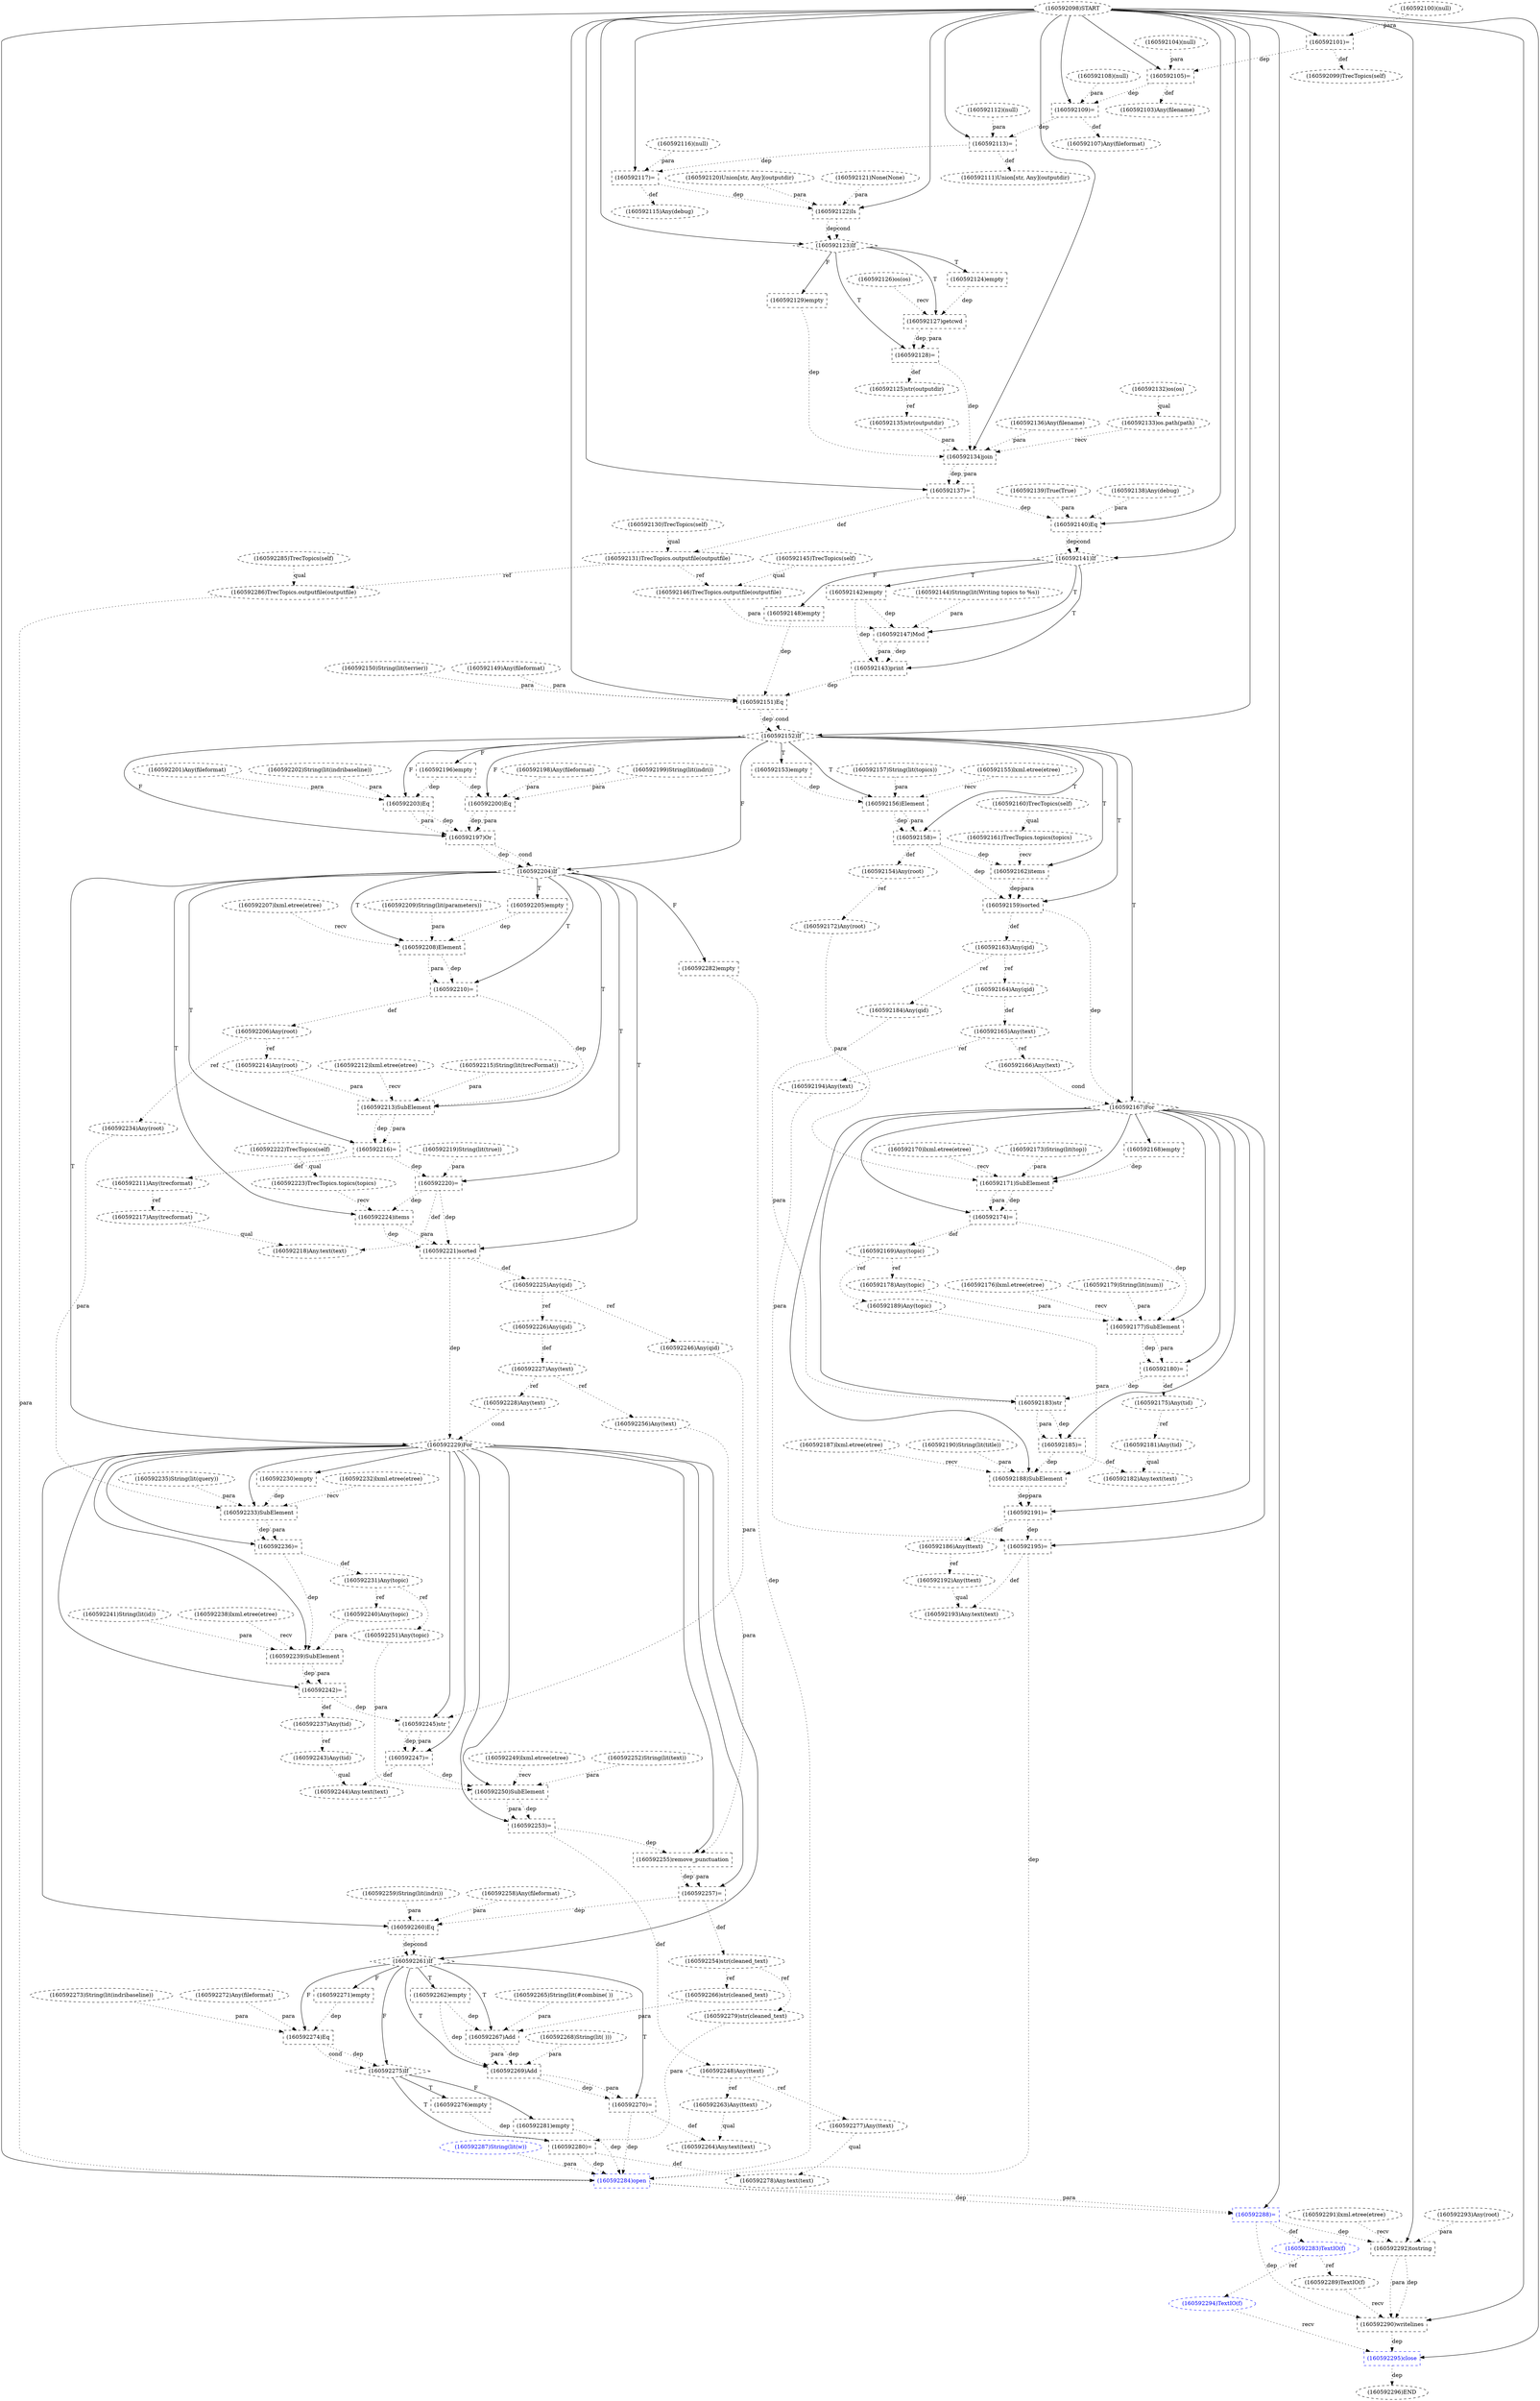 digraph G {
1 [label="(160592203)Eq" shape=box style=dashed]
2 [label="(160592268)String(lit( )))" shape=ellipse style=dashed]
3 [label="(160592256)Any(text)" shape=ellipse style=dashed]
4 [label="(160592120)Union[str, Any](outputdir)" shape=ellipse style=dashed]
5 [label="(160592221)sorted" shape=box style=dashed]
6 [label="(160592174)=" shape=box style=dashed]
7 [label="(160592237)Any(tid)" shape=ellipse style=dashed]
8 [label="(160592191)=" shape=box style=dashed]
9 [label="(160592254)str(cleaned_text)" shape=ellipse style=dashed]
10 [label="(160592163)Any(qid)" shape=ellipse style=dashed]
11 [label="(160592200)Eq" shape=box style=dashed]
12 [label="(160592125)str(outputdir)" shape=ellipse style=dashed]
13 [label="(160592284)open" shape=box style=dashed color=blue fontcolor=blue]
14 [label="(160592207)lxml.etree(etree)" shape=ellipse style=dashed]
15 [label="(160592144)String(lit(Writing topics to %s))" shape=ellipse style=dashed]
16 [label="(160592130)TrecTopics(self)" shape=ellipse style=dashed]
17 [label="(160592140)Eq" shape=box style=dashed]
18 [label="(160592178)Any(topic)" shape=ellipse style=dashed]
19 [label="(160592232)lxml.etree(etree)" shape=ellipse style=dashed]
20 [label="(160592128)=" shape=box style=dashed]
21 [label="(160592274)Eq" shape=box style=dashed]
22 [label="(160592150)String(lit(terrier))" shape=ellipse style=dashed]
23 [label="(160592270)=" shape=box style=dashed]
24 [label="(160592206)Any(root)" shape=ellipse style=dashed]
25 [label="(160592188)SubElement" shape=box style=dashed]
26 [label="(160592131)TrecTopics.outputfile(outputfile)" shape=ellipse style=dashed]
27 [label="(160592249)lxml.etree(etree)" shape=ellipse style=dashed]
28 [label="(160592220)=" shape=box style=dashed]
29 [label="(160592162)items" shape=box style=dashed]
30 [label="(160592235)String(lit(query))" shape=ellipse style=dashed]
31 [label="(160592271)empty" shape=box style=dashed]
32 [label="(160592108)(null)" shape=ellipse style=dashed]
33 [label="(160592098)START" style=dashed]
34 [label="(160592227)Any(text)" shape=ellipse style=dashed]
35 [label="(160592291)lxml.etree(etree)" shape=ellipse style=dashed]
36 [label="(160592161)TrecTopics.topics(topics)" shape=ellipse style=dashed]
37 [label="(160592266)str(cleaned_text)" shape=ellipse style=dashed]
38 [label="(160592273)String(lit(indribaseline))" shape=ellipse style=dashed]
39 [label="(160592208)Element" shape=box style=dashed]
40 [label="(160592290)writelines" shape=box style=dashed]
41 [label="(160592171)SubElement" shape=box style=dashed]
42 [label="(160592107)Any(fileformat)" shape=ellipse style=dashed]
43 [label="(160592287)String(lit(w))" shape=ellipse style=dashed color=blue fontcolor=blue]
44 [label="(160592234)Any(root)" shape=ellipse style=dashed]
45 [label="(160592104)(null)" shape=ellipse style=dashed]
46 [label="(160592156)Element" shape=box style=dashed]
47 [label="(160592122)Is" shape=box style=dashed]
48 [label="(160592296)END" style=dashed]
49 [label="(160592197)Or" shape=box style=dashed]
50 [label="(160592181)Any(tid)" shape=ellipse style=dashed]
51 [label="(160592253)=" shape=box style=dashed]
52 [label="(160592167)For" shape=diamond style=dashed]
53 [label="(160592276)empty" shape=box style=dashed]
54 [label="(160592184)Any(qid)" shape=ellipse style=dashed]
55 [label="(160592286)TrecTopics.outputfile(outputfile)" shape=ellipse style=dashed]
56 [label="(160592152)If" shape=diamond style=dashed]
57 [label="(160592216)=" shape=box style=dashed]
58 [label="(160592236)=" shape=box style=dashed]
59 [label="(160592173)String(lit(top))" shape=ellipse style=dashed]
60 [label="(160592230)empty" shape=box style=dashed]
61 [label="(160592151)Eq" shape=box style=dashed]
62 [label="(160592282)empty" shape=box style=dashed]
63 [label="(160592158)=" shape=box style=dashed]
64 [label="(160592269)Add" shape=box style=dashed]
65 [label="(160592195)=" shape=box style=dashed]
66 [label="(160592288)=" shape=box style=dashed color=blue fontcolor=blue]
67 [label="(160592262)empty" shape=box style=dashed]
68 [label="(160592101)=" shape=box style=dashed]
69 [label="(160592168)empty" shape=box style=dashed]
70 [label="(160592115)Any(debug)" shape=ellipse style=dashed]
71 [label="(160592179)String(lit(num))" shape=ellipse style=dashed]
72 [label="(160592165)Any(text)" shape=ellipse style=dashed]
73 [label="(160592217)Any(trecformat)" shape=ellipse style=dashed]
74 [label="(160592259)String(lit(indri))" shape=ellipse style=dashed]
75 [label="(160592205)empty" shape=box style=dashed]
76 [label="(160592241)String(lit(id))" shape=ellipse style=dashed]
77 [label="(160592252)String(lit(text))" shape=ellipse style=dashed]
78 [label="(160592117)=" shape=box style=dashed]
79 [label="(160592127)getcwd" shape=box style=dashed]
80 [label="(160592242)=" shape=box style=dashed]
81 [label="(160592129)empty" shape=box style=dashed]
82 [label="(160592204)If" shape=diamond style=dashed]
83 [label="(160592121)None(None)" shape=ellipse style=dashed]
84 [label="(160592222)TrecTopics(self)" shape=ellipse style=dashed]
85 [label="(160592196)empty" shape=box style=dashed]
86 [label="(160592281)empty" shape=box style=dashed]
87 [label="(160592278)Any.text(text)" shape=ellipse style=dashed]
88 [label="(160592275)If" shape=diamond style=dashed]
89 [label="(160592223)TrecTopics.topics(topics)" shape=ellipse style=dashed]
90 [label="(160592139)True(True)" shape=ellipse style=dashed]
91 [label="(160592193)Any.text(text)" shape=ellipse style=dashed]
92 [label="(160592239)SubElement" shape=box style=dashed]
93 [label="(160592135)str(outputdir)" shape=ellipse style=dashed]
94 [label="(160592134)join" shape=box style=dashed]
95 [label="(160592258)Any(fileformat)" shape=ellipse style=dashed]
96 [label="(160592177)SubElement" shape=box style=dashed]
97 [label="(160592199)String(lit(indri))" shape=ellipse style=dashed]
98 [label="(160592136)Any(filename)" shape=ellipse style=dashed]
99 [label="(160592142)empty" shape=box style=dashed]
100 [label="(160592233)SubElement" shape=box style=dashed]
101 [label="(160592099)TrecTopics(self)" shape=ellipse style=dashed]
102 [label="(160592245)str" shape=box style=dashed]
103 [label="(160592211)Any(trecformat)" shape=ellipse style=dashed]
104 [label="(160592194)Any(text)" shape=ellipse style=dashed]
105 [label="(160592246)Any(qid)" shape=ellipse style=dashed]
106 [label="(160592279)str(cleaned_text)" shape=ellipse style=dashed]
107 [label="(160592145)TrecTopics(self)" shape=ellipse style=dashed]
108 [label="(160592202)String(lit(indribaseline))" shape=ellipse style=dashed]
109 [label="(160592263)Any(ttext)" shape=ellipse style=dashed]
110 [label="(160592137)=" shape=box style=dashed]
111 [label="(160592295)close" shape=box style=dashed color=blue fontcolor=blue]
112 [label="(160592226)Any(qid)" shape=ellipse style=dashed]
113 [label="(160592176)lxml.etree(etree)" shape=ellipse style=dashed]
114 [label="(160592187)lxml.etree(etree)" shape=ellipse style=dashed]
115 [label="(160592141)If" shape=diamond style=dashed]
116 [label="(160592103)Any(filename)" shape=ellipse style=dashed]
117 [label="(160592293)Any(root)" shape=ellipse style=dashed]
118 [label="(160592172)Any(root)" shape=ellipse style=dashed]
119 [label="(160592149)Any(fileformat)" shape=ellipse style=dashed]
120 [label="(160592175)Any(tid)" shape=ellipse style=dashed]
121 [label="(160592244)Any.text(text)" shape=ellipse style=dashed]
122 [label="(160592292)tostring" shape=box style=dashed]
123 [label="(160592133)os.path(path)" shape=ellipse style=dashed]
124 [label="(160592124)empty" shape=box style=dashed]
125 [label="(160592272)Any(fileformat)" shape=ellipse style=dashed]
126 [label="(160592170)lxml.etree(etree)" shape=ellipse style=dashed]
127 [label="(160592169)Any(topic)" shape=ellipse style=dashed]
128 [label="(160592100)(null)" shape=ellipse style=dashed]
129 [label="(160592182)Any.text(text)" shape=ellipse style=dashed]
130 [label="(160592218)Any.text(text)" shape=ellipse style=dashed]
131 [label="(160592198)Any(fileformat)" shape=ellipse style=dashed]
132 [label="(160592112)(null)" shape=ellipse style=dashed]
133 [label="(160592109)=" shape=box style=dashed]
134 [label="(160592257)=" shape=box style=dashed]
135 [label="(160592228)Any(text)" shape=ellipse style=dashed]
136 [label="(160592240)Any(topic)" shape=ellipse style=dashed]
137 [label="(160592255)remove_punctuation" shape=box style=dashed]
138 [label="(160592251)Any(topic)" shape=ellipse style=dashed]
139 [label="(160592280)=" shape=box style=dashed]
140 [label="(160592111)Union[str, Any](outputdir)" shape=ellipse style=dashed]
141 [label="(160592260)Eq" shape=box style=dashed]
142 [label="(160592189)Any(topic)" shape=ellipse style=dashed]
143 [label="(160592212)lxml.etree(etree)" shape=ellipse style=dashed]
144 [label="(160592166)Any(text)" shape=ellipse style=dashed]
145 [label="(160592183)str" shape=box style=dashed]
146 [label="(160592214)Any(root)" shape=ellipse style=dashed]
147 [label="(160592250)SubElement" shape=box style=dashed]
148 [label="(160592160)TrecTopics(self)" shape=ellipse style=dashed]
149 [label="(160592186)Any(ttext)" shape=ellipse style=dashed]
150 [label="(160592277)Any(ttext)" shape=ellipse style=dashed]
151 [label="(160592116)(null)" shape=ellipse style=dashed]
152 [label="(160592247)=" shape=box style=dashed]
153 [label="(160592265)String(lit(#combine( ))" shape=ellipse style=dashed]
154 [label="(160592157)String(lit(topics))" shape=ellipse style=dashed]
155 [label="(160592210)=" shape=box style=dashed]
156 [label="(160592231)Any(topic)" shape=ellipse style=dashed]
157 [label="(160592148)empty" shape=box style=dashed]
158 [label="(160592283)TextIO(f)" shape=ellipse style=dashed color=blue fontcolor=blue]
159 [label="(160592147)Mod" shape=box style=dashed]
160 [label="(160592267)Add" shape=box style=dashed]
161 [label="(160592225)Any(qid)" shape=ellipse style=dashed]
162 [label="(160592123)If" shape=diamond style=dashed]
163 [label="(160592215)String(lit(trecFormat))" shape=ellipse style=dashed]
164 [label="(160592132)os(os)" shape=ellipse style=dashed]
165 [label="(160592264)Any.text(text)" shape=ellipse style=dashed]
166 [label="(160592126)os(os)" shape=ellipse style=dashed]
167 [label="(160592261)If" shape=diamond style=dashed]
168 [label="(160592138)Any(debug)" shape=ellipse style=dashed]
169 [label="(160592224)items" shape=box style=dashed]
170 [label="(160592248)Any(ttext)" shape=ellipse style=dashed]
171 [label="(160592185)=" shape=box style=dashed]
172 [label="(160592155)lxml.etree(etree)" shape=ellipse style=dashed]
173 [label="(160592229)For" shape=diamond style=dashed]
174 [label="(160592159)sorted" shape=box style=dashed]
175 [label="(160592238)lxml.etree(etree)" shape=ellipse style=dashed]
176 [label="(160592105)=" shape=box style=dashed]
177 [label="(160592180)=" shape=box style=dashed]
178 [label="(160592192)Any(ttext)" shape=ellipse style=dashed]
179 [label="(160592209)String(lit(parameters))" shape=ellipse style=dashed]
180 [label="(160592285)TrecTopics(self)" shape=ellipse style=dashed]
181 [label="(160592113)=" shape=box style=dashed]
182 [label="(160592294)TextIO(f)" shape=ellipse style=dashed color=blue fontcolor=blue]
183 [label="(160592143)print" shape=box style=dashed]
184 [label="(160592146)TrecTopics.outputfile(outputfile)" shape=ellipse style=dashed]
185 [label="(160592243)Any(tid)" shape=ellipse style=dashed]
186 [label="(160592289)TextIO(f)" shape=ellipse style=dashed]
187 [label="(160592201)Any(fileformat)" shape=ellipse style=dashed]
188 [label="(160592164)Any(qid)" shape=ellipse style=dashed]
189 [label="(160592154)Any(root)" shape=ellipse style=dashed]
190 [label="(160592219)String(lit(true))" shape=ellipse style=dashed]
191 [label="(160592190)String(lit(title))" shape=ellipse style=dashed]
192 [label="(160592213)SubElement" shape=box style=dashed]
193 [label="(160592153)empty" shape=box style=dashed]
56 -> 1 [label="F"];
187 -> 1 [label="para" style=dotted];
108 -> 1 [label="para" style=dotted];
85 -> 1 [label="dep" style=dotted];
34 -> 3 [label="ref" style=dotted];
82 -> 5 [label="T"];
169 -> 5 [label="dep" style=dotted];
169 -> 5 [label="para" style=dotted];
28 -> 5 [label="dep" style=dotted];
52 -> 6 [label="" style=solid];
41 -> 6 [label="dep" style=dotted];
41 -> 6 [label="para" style=dotted];
80 -> 7 [label="def" style=dotted];
52 -> 8 [label="" style=solid];
25 -> 8 [label="dep" style=dotted];
25 -> 8 [label="para" style=dotted];
134 -> 9 [label="def" style=dotted];
174 -> 10 [label="def" style=dotted];
56 -> 11 [label="F"];
131 -> 11 [label="para" style=dotted];
97 -> 11 [label="para" style=dotted];
85 -> 11 [label="dep" style=dotted];
20 -> 12 [label="def" style=dotted];
33 -> 13 [label="" style=solid];
55 -> 13 [label="para" style=dotted];
43 -> 13 [label="para" style=dotted];
65 -> 13 [label="dep" style=dotted];
23 -> 13 [label="dep" style=dotted];
86 -> 13 [label="dep" style=dotted];
139 -> 13 [label="dep" style=dotted];
62 -> 13 [label="dep" style=dotted];
33 -> 17 [label="" style=solid];
168 -> 17 [label="para" style=dotted];
90 -> 17 [label="para" style=dotted];
110 -> 17 [label="dep" style=dotted];
127 -> 18 [label="ref" style=dotted];
162 -> 20 [label="T"];
79 -> 20 [label="dep" style=dotted];
79 -> 20 [label="para" style=dotted];
167 -> 21 [label="F"];
125 -> 21 [label="para" style=dotted];
38 -> 21 [label="para" style=dotted];
31 -> 21 [label="dep" style=dotted];
167 -> 23 [label="T"];
64 -> 23 [label="dep" style=dotted];
64 -> 23 [label="para" style=dotted];
155 -> 24 [label="def" style=dotted];
52 -> 25 [label="" style=solid];
114 -> 25 [label="recv" style=dotted];
142 -> 25 [label="para" style=dotted];
191 -> 25 [label="para" style=dotted];
171 -> 25 [label="dep" style=dotted];
16 -> 26 [label="qual" style=dotted];
110 -> 26 [label="def" style=dotted];
82 -> 28 [label="T"];
190 -> 28 [label="para" style=dotted];
57 -> 28 [label="dep" style=dotted];
56 -> 29 [label="T"];
36 -> 29 [label="recv" style=dotted];
63 -> 29 [label="dep" style=dotted];
167 -> 31 [label="F"];
112 -> 34 [label="def" style=dotted];
148 -> 36 [label="qual" style=dotted];
9 -> 37 [label="ref" style=dotted];
82 -> 39 [label="T"];
14 -> 39 [label="recv" style=dotted];
179 -> 39 [label="para" style=dotted];
75 -> 39 [label="dep" style=dotted];
33 -> 40 [label="" style=solid];
186 -> 40 [label="recv" style=dotted];
122 -> 40 [label="dep" style=dotted];
122 -> 40 [label="para" style=dotted];
66 -> 40 [label="dep" style=dotted];
52 -> 41 [label="" style=solid];
126 -> 41 [label="recv" style=dotted];
118 -> 41 [label="para" style=dotted];
59 -> 41 [label="para" style=dotted];
69 -> 41 [label="dep" style=dotted];
133 -> 42 [label="def" style=dotted];
24 -> 44 [label="ref" style=dotted];
56 -> 46 [label="T"];
172 -> 46 [label="recv" style=dotted];
154 -> 46 [label="para" style=dotted];
193 -> 46 [label="dep" style=dotted];
33 -> 47 [label="" style=solid];
4 -> 47 [label="para" style=dotted];
83 -> 47 [label="para" style=dotted];
78 -> 47 [label="dep" style=dotted];
111 -> 48 [label="dep" style=dotted];
56 -> 49 [label="F"];
11 -> 49 [label="dep" style=dotted];
11 -> 49 [label="para" style=dotted];
1 -> 49 [label="dep" style=dotted];
1 -> 49 [label="para" style=dotted];
120 -> 50 [label="ref" style=dotted];
173 -> 51 [label="" style=solid];
147 -> 51 [label="dep" style=dotted];
147 -> 51 [label="para" style=dotted];
56 -> 52 [label="T"];
174 -> 52 [label="dep" style=dotted];
144 -> 52 [label="cond" style=dotted];
88 -> 53 [label="T"];
10 -> 54 [label="ref" style=dotted];
180 -> 55 [label="qual" style=dotted];
26 -> 55 [label="ref" style=dotted];
33 -> 56 [label="" style=solid];
61 -> 56 [label="dep" style=dotted];
61 -> 56 [label="cond" style=dotted];
82 -> 57 [label="T"];
192 -> 57 [label="dep" style=dotted];
192 -> 57 [label="para" style=dotted];
173 -> 58 [label="" style=solid];
100 -> 58 [label="dep" style=dotted];
100 -> 58 [label="para" style=dotted];
173 -> 60 [label="" style=solid];
33 -> 61 [label="" style=solid];
119 -> 61 [label="para" style=dotted];
22 -> 61 [label="para" style=dotted];
183 -> 61 [label="dep" style=dotted];
157 -> 61 [label="dep" style=dotted];
82 -> 62 [label="F"];
56 -> 63 [label="T"];
46 -> 63 [label="dep" style=dotted];
46 -> 63 [label="para" style=dotted];
167 -> 64 [label="T"];
160 -> 64 [label="dep" style=dotted];
160 -> 64 [label="para" style=dotted];
2 -> 64 [label="para" style=dotted];
67 -> 64 [label="dep" style=dotted];
52 -> 65 [label="" style=solid];
104 -> 65 [label="para" style=dotted];
8 -> 65 [label="dep" style=dotted];
33 -> 66 [label="" style=solid];
13 -> 66 [label="dep" style=dotted];
13 -> 66 [label="para" style=dotted];
167 -> 67 [label="T"];
33 -> 68 [label="" style=solid];
128 -> 68 [label="para" style=dotted];
52 -> 69 [label="" style=solid];
78 -> 70 [label="def" style=dotted];
188 -> 72 [label="def" style=dotted];
103 -> 73 [label="ref" style=dotted];
82 -> 75 [label="T"];
33 -> 78 [label="" style=solid];
151 -> 78 [label="para" style=dotted];
181 -> 78 [label="dep" style=dotted];
162 -> 79 [label="T"];
166 -> 79 [label="recv" style=dotted];
124 -> 79 [label="dep" style=dotted];
173 -> 80 [label="" style=solid];
92 -> 80 [label="dep" style=dotted];
92 -> 80 [label="para" style=dotted];
162 -> 81 [label="F"];
56 -> 82 [label="F"];
49 -> 82 [label="dep" style=dotted];
49 -> 82 [label="cond" style=dotted];
56 -> 85 [label="F"];
88 -> 86 [label="F"];
150 -> 87 [label="qual" style=dotted];
139 -> 87 [label="def" style=dotted];
167 -> 88 [label="F"];
21 -> 88 [label="dep" style=dotted];
21 -> 88 [label="cond" style=dotted];
84 -> 89 [label="qual" style=dotted];
178 -> 91 [label="qual" style=dotted];
65 -> 91 [label="def" style=dotted];
173 -> 92 [label="" style=solid];
175 -> 92 [label="recv" style=dotted];
136 -> 92 [label="para" style=dotted];
76 -> 92 [label="para" style=dotted];
58 -> 92 [label="dep" style=dotted];
12 -> 93 [label="ref" style=dotted];
33 -> 94 [label="" style=solid];
123 -> 94 [label="recv" style=dotted];
93 -> 94 [label="para" style=dotted];
98 -> 94 [label="para" style=dotted];
81 -> 94 [label="dep" style=dotted];
20 -> 94 [label="dep" style=dotted];
52 -> 96 [label="" style=solid];
113 -> 96 [label="recv" style=dotted];
18 -> 96 [label="para" style=dotted];
71 -> 96 [label="para" style=dotted];
6 -> 96 [label="dep" style=dotted];
115 -> 99 [label="T"];
173 -> 100 [label="" style=solid];
19 -> 100 [label="recv" style=dotted];
44 -> 100 [label="para" style=dotted];
30 -> 100 [label="para" style=dotted];
60 -> 100 [label="dep" style=dotted];
68 -> 101 [label="def" style=dotted];
173 -> 102 [label="" style=solid];
105 -> 102 [label="para" style=dotted];
80 -> 102 [label="dep" style=dotted];
57 -> 103 [label="def" style=dotted];
72 -> 104 [label="ref" style=dotted];
161 -> 105 [label="ref" style=dotted];
9 -> 106 [label="ref" style=dotted];
170 -> 109 [label="ref" style=dotted];
33 -> 110 [label="" style=solid];
94 -> 110 [label="dep" style=dotted];
94 -> 110 [label="para" style=dotted];
33 -> 111 [label="" style=solid];
182 -> 111 [label="recv" style=dotted];
40 -> 111 [label="dep" style=dotted];
161 -> 112 [label="ref" style=dotted];
33 -> 115 [label="" style=solid];
17 -> 115 [label="dep" style=dotted];
17 -> 115 [label="cond" style=dotted];
176 -> 116 [label="def" style=dotted];
189 -> 118 [label="ref" style=dotted];
177 -> 120 [label="def" style=dotted];
185 -> 121 [label="qual" style=dotted];
152 -> 121 [label="def" style=dotted];
33 -> 122 [label="" style=solid];
35 -> 122 [label="recv" style=dotted];
117 -> 122 [label="para" style=dotted];
66 -> 122 [label="dep" style=dotted];
164 -> 123 [label="qual" style=dotted];
162 -> 124 [label="T"];
6 -> 127 [label="def" style=dotted];
50 -> 129 [label="qual" style=dotted];
171 -> 129 [label="def" style=dotted];
73 -> 130 [label="qual" style=dotted];
28 -> 130 [label="def" style=dotted];
33 -> 133 [label="" style=solid];
32 -> 133 [label="para" style=dotted];
176 -> 133 [label="dep" style=dotted];
173 -> 134 [label="" style=solid];
137 -> 134 [label="dep" style=dotted];
137 -> 134 [label="para" style=dotted];
34 -> 135 [label="ref" style=dotted];
156 -> 136 [label="ref" style=dotted];
173 -> 137 [label="" style=solid];
3 -> 137 [label="para" style=dotted];
51 -> 137 [label="dep" style=dotted];
156 -> 138 [label="ref" style=dotted];
88 -> 139 [label="T"];
106 -> 139 [label="para" style=dotted];
53 -> 139 [label="dep" style=dotted];
181 -> 140 [label="def" style=dotted];
173 -> 141 [label="" style=solid];
95 -> 141 [label="para" style=dotted];
74 -> 141 [label="para" style=dotted];
134 -> 141 [label="dep" style=dotted];
127 -> 142 [label="ref" style=dotted];
72 -> 144 [label="ref" style=dotted];
52 -> 145 [label="" style=solid];
54 -> 145 [label="para" style=dotted];
177 -> 145 [label="dep" style=dotted];
24 -> 146 [label="ref" style=dotted];
173 -> 147 [label="" style=solid];
27 -> 147 [label="recv" style=dotted];
138 -> 147 [label="para" style=dotted];
77 -> 147 [label="para" style=dotted];
152 -> 147 [label="dep" style=dotted];
8 -> 149 [label="def" style=dotted];
170 -> 150 [label="ref" style=dotted];
173 -> 152 [label="" style=solid];
102 -> 152 [label="dep" style=dotted];
102 -> 152 [label="para" style=dotted];
82 -> 155 [label="T"];
39 -> 155 [label="dep" style=dotted];
39 -> 155 [label="para" style=dotted];
58 -> 156 [label="def" style=dotted];
115 -> 157 [label="F"];
66 -> 158 [label="def" style=dotted];
115 -> 159 [label="T"];
15 -> 159 [label="para" style=dotted];
184 -> 159 [label="para" style=dotted];
99 -> 159 [label="dep" style=dotted];
167 -> 160 [label="T"];
153 -> 160 [label="para" style=dotted];
37 -> 160 [label="para" style=dotted];
67 -> 160 [label="dep" style=dotted];
5 -> 161 [label="def" style=dotted];
33 -> 162 [label="" style=solid];
47 -> 162 [label="dep" style=dotted];
47 -> 162 [label="cond" style=dotted];
109 -> 165 [label="qual" style=dotted];
23 -> 165 [label="def" style=dotted];
173 -> 167 [label="" style=solid];
141 -> 167 [label="dep" style=dotted];
141 -> 167 [label="cond" style=dotted];
82 -> 169 [label="T"];
89 -> 169 [label="recv" style=dotted];
28 -> 169 [label="dep" style=dotted];
51 -> 170 [label="def" style=dotted];
52 -> 171 [label="" style=solid];
145 -> 171 [label="dep" style=dotted];
145 -> 171 [label="para" style=dotted];
82 -> 173 [label="T"];
5 -> 173 [label="dep" style=dotted];
135 -> 173 [label="cond" style=dotted];
56 -> 174 [label="T"];
29 -> 174 [label="dep" style=dotted];
29 -> 174 [label="para" style=dotted];
63 -> 174 [label="dep" style=dotted];
33 -> 176 [label="" style=solid];
45 -> 176 [label="para" style=dotted];
68 -> 176 [label="dep" style=dotted];
52 -> 177 [label="" style=solid];
96 -> 177 [label="dep" style=dotted];
96 -> 177 [label="para" style=dotted];
149 -> 178 [label="ref" style=dotted];
33 -> 181 [label="" style=solid];
132 -> 181 [label="para" style=dotted];
133 -> 181 [label="dep" style=dotted];
158 -> 182 [label="ref" style=dotted];
115 -> 183 [label="T"];
159 -> 183 [label="dep" style=dotted];
159 -> 183 [label="para" style=dotted];
99 -> 183 [label="dep" style=dotted];
107 -> 184 [label="qual" style=dotted];
26 -> 184 [label="ref" style=dotted];
7 -> 185 [label="ref" style=dotted];
158 -> 186 [label="ref" style=dotted];
10 -> 188 [label="ref" style=dotted];
63 -> 189 [label="def" style=dotted];
82 -> 192 [label="T"];
143 -> 192 [label="recv" style=dotted];
146 -> 192 [label="para" style=dotted];
163 -> 192 [label="para" style=dotted];
155 -> 192 [label="dep" style=dotted];
56 -> 193 [label="T"];
}